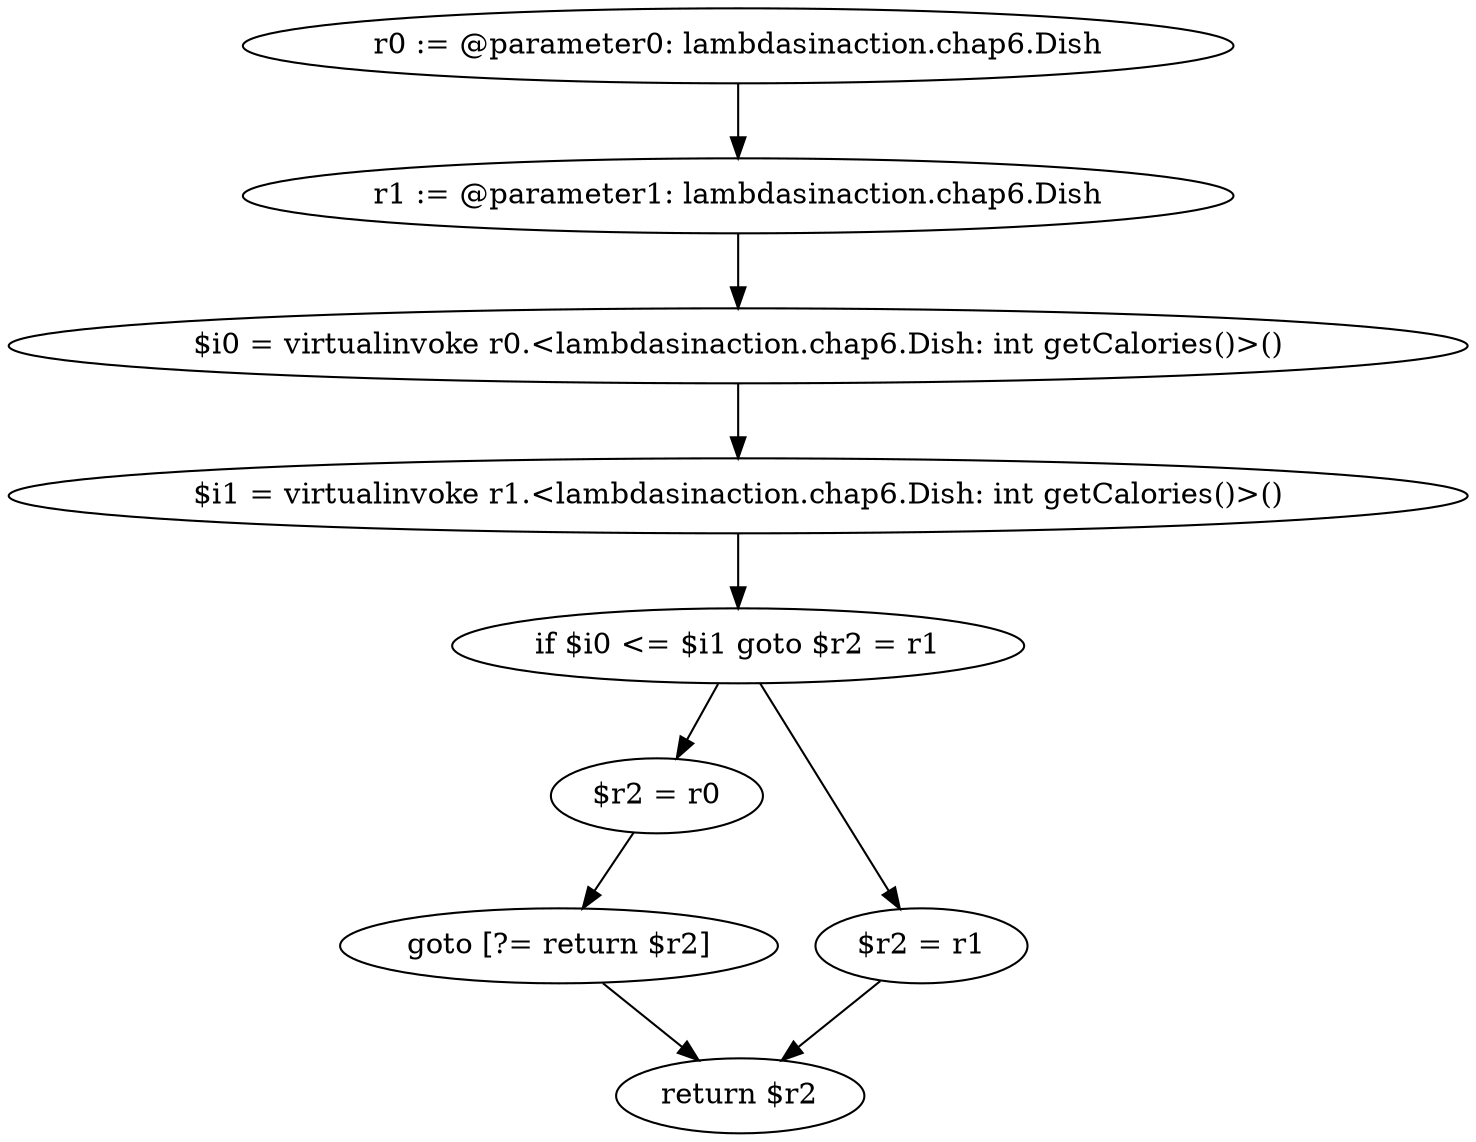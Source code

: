 digraph "unitGraph" {
    "r0 := @parameter0: lambdasinaction.chap6.Dish"
    "r1 := @parameter1: lambdasinaction.chap6.Dish"
    "$i0 = virtualinvoke r0.<lambdasinaction.chap6.Dish: int getCalories()>()"
    "$i1 = virtualinvoke r1.<lambdasinaction.chap6.Dish: int getCalories()>()"
    "if $i0 <= $i1 goto $r2 = r1"
    "$r2 = r0"
    "goto [?= return $r2]"
    "$r2 = r1"
    "return $r2"
    "r0 := @parameter0: lambdasinaction.chap6.Dish"->"r1 := @parameter1: lambdasinaction.chap6.Dish";
    "r1 := @parameter1: lambdasinaction.chap6.Dish"->"$i0 = virtualinvoke r0.<lambdasinaction.chap6.Dish: int getCalories()>()";
    "$i0 = virtualinvoke r0.<lambdasinaction.chap6.Dish: int getCalories()>()"->"$i1 = virtualinvoke r1.<lambdasinaction.chap6.Dish: int getCalories()>()";
    "$i1 = virtualinvoke r1.<lambdasinaction.chap6.Dish: int getCalories()>()"->"if $i0 <= $i1 goto $r2 = r1";
    "if $i0 <= $i1 goto $r2 = r1"->"$r2 = r0";
    "if $i0 <= $i1 goto $r2 = r1"->"$r2 = r1";
    "$r2 = r0"->"goto [?= return $r2]";
    "goto [?= return $r2]"->"return $r2";
    "$r2 = r1"->"return $r2";
}
